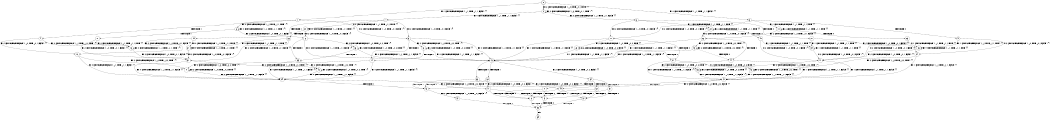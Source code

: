 digraph BCG {
size = "7, 10.5";
center = TRUE;
node [shape = circle];
0 [peripheries = 2];
0 -> 1 [label = "EX !1 !ATOMIC_EXCH_BRANCH (1, +1, TRUE, +1, 1, FALSE) !{}"];
0 -> 2 [label = "EX !2 !ATOMIC_EXCH_BRANCH (1, +0, TRUE, +0, 1, TRUE) !{}"];
0 -> 3 [label = "EX !0 !ATOMIC_EXCH_BRANCH (1, +1, TRUE, +1, 1, FALSE) !{}"];
1 -> 4 [label = "TERMINATE !1"];
1 -> 5 [label = "EX !2 !ATOMIC_EXCH_BRANCH (1, +0, TRUE, +0, 1, FALSE) !{}"];
1 -> 6 [label = "EX !0 !ATOMIC_EXCH_BRANCH (1, +1, TRUE, +1, 1, TRUE) !{}"];
2 -> 7 [label = "EX !1 !ATOMIC_EXCH_BRANCH (1, +1, TRUE, +1, 1, FALSE) !{}"];
2 -> 8 [label = "EX !0 !ATOMIC_EXCH_BRANCH (1, +1, TRUE, +1, 1, FALSE) !{}"];
2 -> 2 [label = "EX !2 !ATOMIC_EXCH_BRANCH (1, +0, TRUE, +0, 1, TRUE) !{}"];
3 -> 9 [label = "TERMINATE !0"];
3 -> 10 [label = "EX !1 !ATOMIC_EXCH_BRANCH (1, +1, TRUE, +1, 1, TRUE) !{}"];
3 -> 11 [label = "EX !2 !ATOMIC_EXCH_BRANCH (1, +0, TRUE, +0, 1, FALSE) !{}"];
4 -> 12 [label = "EX !2 !ATOMIC_EXCH_BRANCH (1, +0, TRUE, +0, 1, FALSE) !{}"];
4 -> 13 [label = "EX !0 !ATOMIC_EXCH_BRANCH (1, +1, TRUE, +1, 1, TRUE) !{}"];
5 -> 14 [label = "TERMINATE !1"];
5 -> 15 [label = "EX !0 !ATOMIC_EXCH_BRANCH (1, +1, TRUE, +1, 1, FALSE) !{}"];
5 -> 16 [label = "EX !2 !ATOMIC_EXCH_BRANCH (1, +0, TRUE, +0, 2, TRUE) !{}"];
6 -> 17 [label = "TERMINATE !1"];
6 -> 18 [label = "EX !2 !ATOMIC_EXCH_BRANCH (1, +0, TRUE, +0, 1, FALSE) !{}"];
6 -> 6 [label = "EX !0 !ATOMIC_EXCH_BRANCH (1, +1, TRUE, +1, 1, TRUE) !{}"];
7 -> 19 [label = "TERMINATE !1"];
7 -> 20 [label = "EX !0 !ATOMIC_EXCH_BRANCH (1, +1, TRUE, +1, 1, TRUE) !{}"];
7 -> 5 [label = "EX !2 !ATOMIC_EXCH_BRANCH (1, +0, TRUE, +0, 1, FALSE) !{}"];
8 -> 21 [label = "TERMINATE !0"];
8 -> 22 [label = "EX !1 !ATOMIC_EXCH_BRANCH (1, +1, TRUE, +1, 1, TRUE) !{}"];
8 -> 11 [label = "EX !2 !ATOMIC_EXCH_BRANCH (1, +0, TRUE, +0, 1, FALSE) !{}"];
9 -> 23 [label = "EX !1 !ATOMIC_EXCH_BRANCH (1, +1, TRUE, +1, 1, TRUE) !{}"];
9 -> 24 [label = "EX !2 !ATOMIC_EXCH_BRANCH (1, +0, TRUE, +0, 1, FALSE) !{}"];
10 -> 25 [label = "TERMINATE !0"];
10 -> 26 [label = "EX !2 !ATOMIC_EXCH_BRANCH (1, +0, TRUE, +0, 1, FALSE) !{}"];
10 -> 10 [label = "EX !1 !ATOMIC_EXCH_BRANCH (1, +1, TRUE, +1, 1, TRUE) !{}"];
11 -> 27 [label = "TERMINATE !0"];
11 -> 15 [label = "EX !1 !ATOMIC_EXCH_BRANCH (1, +1, TRUE, +1, 1, FALSE) !{}"];
11 -> 28 [label = "EX !2 !ATOMIC_EXCH_BRANCH (1, +0, TRUE, +0, 2, TRUE) !{}"];
12 -> 29 [label = "EX !0 !ATOMIC_EXCH_BRANCH (1, +1, TRUE, +1, 1, FALSE) !{}"];
12 -> 30 [label = "EX !2 !ATOMIC_EXCH_BRANCH (1, +0, TRUE, +0, 2, TRUE) !{}"];
13 -> 31 [label = "EX !2 !ATOMIC_EXCH_BRANCH (1, +0, TRUE, +0, 1, FALSE) !{}"];
13 -> 13 [label = "EX !0 !ATOMIC_EXCH_BRANCH (1, +1, TRUE, +1, 1, TRUE) !{}"];
14 -> 30 [label = "EX !2 !ATOMIC_EXCH_BRANCH (1, +0, TRUE, +0, 2, TRUE) !{}"];
14 -> 29 [label = "EX !0 !ATOMIC_EXCH_BRANCH (1, +1, TRUE, +1, 1, FALSE) !{}"];
15 -> 32 [label = "TERMINATE !1"];
15 -> 33 [label = "TERMINATE !0"];
15 -> 34 [label = "EX !2 !ATOMIC_EXCH_BRANCH (1, +0, TRUE, +0, 2, FALSE) !{}"];
16 -> 14 [label = "TERMINATE !1"];
16 -> 15 [label = "EX !0 !ATOMIC_EXCH_BRANCH (1, +1, TRUE, +1, 1, FALSE) !{}"];
16 -> 16 [label = "EX !2 !ATOMIC_EXCH_BRANCH (1, +0, TRUE, +0, 2, TRUE) !{}"];
17 -> 13 [label = "EX !0 !ATOMIC_EXCH_BRANCH (1, +1, TRUE, +1, 1, TRUE) !{}"];
17 -> 31 [label = "EX !2 !ATOMIC_EXCH_BRANCH (1, +0, TRUE, +0, 1, FALSE) !{}"];
18 -> 35 [label = "TERMINATE !1"];
18 -> 36 [label = "EX !2 !ATOMIC_EXCH_BRANCH (1, +0, TRUE, +0, 2, TRUE) !{}"];
18 -> 15 [label = "EX !0 !ATOMIC_EXCH_BRANCH (1, +1, TRUE, +1, 1, FALSE) !{}"];
19 -> 12 [label = "EX !2 !ATOMIC_EXCH_BRANCH (1, +0, TRUE, +0, 1, FALSE) !{}"];
19 -> 37 [label = "EX !0 !ATOMIC_EXCH_BRANCH (1, +1, TRUE, +1, 1, TRUE) !{}"];
20 -> 38 [label = "TERMINATE !1"];
20 -> 18 [label = "EX !2 !ATOMIC_EXCH_BRANCH (1, +0, TRUE, +0, 1, FALSE) !{}"];
20 -> 20 [label = "EX !0 !ATOMIC_EXCH_BRANCH (1, +1, TRUE, +1, 1, TRUE) !{}"];
21 -> 24 [label = "EX !2 !ATOMIC_EXCH_BRANCH (1, +0, TRUE, +0, 1, FALSE) !{}"];
21 -> 39 [label = "EX !1 !ATOMIC_EXCH_BRANCH (1, +1, TRUE, +1, 1, TRUE) !{}"];
22 -> 40 [label = "TERMINATE !0"];
22 -> 26 [label = "EX !2 !ATOMIC_EXCH_BRANCH (1, +0, TRUE, +0, 1, FALSE) !{}"];
22 -> 22 [label = "EX !1 !ATOMIC_EXCH_BRANCH (1, +1, TRUE, +1, 1, TRUE) !{}"];
23 -> 41 [label = "EX !2 !ATOMIC_EXCH_BRANCH (1, +0, TRUE, +0, 1, FALSE) !{}"];
23 -> 23 [label = "EX !1 !ATOMIC_EXCH_BRANCH (1, +1, TRUE, +1, 1, TRUE) !{}"];
24 -> 42 [label = "EX !1 !ATOMIC_EXCH_BRANCH (1, +1, TRUE, +1, 1, FALSE) !{}"];
24 -> 43 [label = "EX !2 !ATOMIC_EXCH_BRANCH (1, +0, TRUE, +0, 2, TRUE) !{}"];
25 -> 23 [label = "EX !1 !ATOMIC_EXCH_BRANCH (1, +1, TRUE, +1, 1, TRUE) !{}"];
25 -> 41 [label = "EX !2 !ATOMIC_EXCH_BRANCH (1, +0, TRUE, +0, 1, FALSE) !{}"];
26 -> 44 [label = "TERMINATE !0"];
26 -> 45 [label = "EX !2 !ATOMIC_EXCH_BRANCH (1, +0, TRUE, +0, 2, TRUE) !{}"];
26 -> 15 [label = "EX !1 !ATOMIC_EXCH_BRANCH (1, +1, TRUE, +1, 1, FALSE) !{}"];
27 -> 43 [label = "EX !2 !ATOMIC_EXCH_BRANCH (1, +0, TRUE, +0, 2, TRUE) !{}"];
27 -> 42 [label = "EX !1 !ATOMIC_EXCH_BRANCH (1, +1, TRUE, +1, 1, FALSE) !{}"];
28 -> 27 [label = "TERMINATE !0"];
28 -> 15 [label = "EX !1 !ATOMIC_EXCH_BRANCH (1, +1, TRUE, +1, 1, FALSE) !{}"];
28 -> 28 [label = "EX !2 !ATOMIC_EXCH_BRANCH (1, +0, TRUE, +0, 2, TRUE) !{}"];
29 -> 46 [label = "TERMINATE !0"];
29 -> 47 [label = "EX !2 !ATOMIC_EXCH_BRANCH (1, +0, TRUE, +0, 2, FALSE) !{}"];
30 -> 29 [label = "EX !0 !ATOMIC_EXCH_BRANCH (1, +1, TRUE, +1, 1, FALSE) !{}"];
30 -> 30 [label = "EX !2 !ATOMIC_EXCH_BRANCH (1, +0, TRUE, +0, 2, TRUE) !{}"];
31 -> 48 [label = "EX !2 !ATOMIC_EXCH_BRANCH (1, +0, TRUE, +0, 2, TRUE) !{}"];
31 -> 29 [label = "EX !0 !ATOMIC_EXCH_BRANCH (1, +1, TRUE, +1, 1, FALSE) !{}"];
32 -> 47 [label = "EX !2 !ATOMIC_EXCH_BRANCH (1, +0, TRUE, +0, 2, FALSE) !{}"];
32 -> 46 [label = "TERMINATE !0"];
33 -> 49 [label = "EX !2 !ATOMIC_EXCH_BRANCH (1, +0, TRUE, +0, 2, FALSE) !{}"];
33 -> 46 [label = "TERMINATE !1"];
34 -> 50 [label = "TERMINATE !1"];
34 -> 51 [label = "TERMINATE !2"];
34 -> 52 [label = "TERMINATE !0"];
35 -> 48 [label = "EX !2 !ATOMIC_EXCH_BRANCH (1, +0, TRUE, +0, 2, TRUE) !{}"];
35 -> 29 [label = "EX !0 !ATOMIC_EXCH_BRANCH (1, +1, TRUE, +1, 1, FALSE) !{}"];
36 -> 35 [label = "TERMINATE !1"];
36 -> 36 [label = "EX !2 !ATOMIC_EXCH_BRANCH (1, +0, TRUE, +0, 2, TRUE) !{}"];
36 -> 15 [label = "EX !0 !ATOMIC_EXCH_BRANCH (1, +1, TRUE, +1, 1, FALSE) !{}"];
37 -> 31 [label = "EX !2 !ATOMIC_EXCH_BRANCH (1, +0, TRUE, +0, 1, FALSE) !{}"];
37 -> 37 [label = "EX !0 !ATOMIC_EXCH_BRANCH (1, +1, TRUE, +1, 1, TRUE) !{}"];
38 -> 31 [label = "EX !2 !ATOMIC_EXCH_BRANCH (1, +0, TRUE, +0, 1, FALSE) !{}"];
38 -> 37 [label = "EX !0 !ATOMIC_EXCH_BRANCH (1, +1, TRUE, +1, 1, TRUE) !{}"];
39 -> 41 [label = "EX !2 !ATOMIC_EXCH_BRANCH (1, +0, TRUE, +0, 1, FALSE) !{}"];
39 -> 39 [label = "EX !1 !ATOMIC_EXCH_BRANCH (1, +1, TRUE, +1, 1, TRUE) !{}"];
40 -> 41 [label = "EX !2 !ATOMIC_EXCH_BRANCH (1, +0, TRUE, +0, 1, FALSE) !{}"];
40 -> 39 [label = "EX !1 !ATOMIC_EXCH_BRANCH (1, +1, TRUE, +1, 1, TRUE) !{}"];
41 -> 53 [label = "EX !2 !ATOMIC_EXCH_BRANCH (1, +0, TRUE, +0, 2, TRUE) !{}"];
41 -> 42 [label = "EX !1 !ATOMIC_EXCH_BRANCH (1, +1, TRUE, +1, 1, FALSE) !{}"];
42 -> 46 [label = "TERMINATE !1"];
42 -> 49 [label = "EX !2 !ATOMIC_EXCH_BRANCH (1, +0, TRUE, +0, 2, FALSE) !{}"];
43 -> 42 [label = "EX !1 !ATOMIC_EXCH_BRANCH (1, +1, TRUE, +1, 1, FALSE) !{}"];
43 -> 43 [label = "EX !2 !ATOMIC_EXCH_BRANCH (1, +0, TRUE, +0, 2, TRUE) !{}"];
44 -> 53 [label = "EX !2 !ATOMIC_EXCH_BRANCH (1, +0, TRUE, +0, 2, TRUE) !{}"];
44 -> 42 [label = "EX !1 !ATOMIC_EXCH_BRANCH (1, +1, TRUE, +1, 1, FALSE) !{}"];
45 -> 44 [label = "TERMINATE !0"];
45 -> 45 [label = "EX !2 !ATOMIC_EXCH_BRANCH (1, +0, TRUE, +0, 2, TRUE) !{}"];
45 -> 15 [label = "EX !1 !ATOMIC_EXCH_BRANCH (1, +1, TRUE, +1, 1, FALSE) !{}"];
46 -> 54 [label = "EX !2 !ATOMIC_EXCH_BRANCH (1, +0, TRUE, +0, 2, FALSE) !{}"];
47 -> 55 [label = "TERMINATE !2"];
47 -> 56 [label = "TERMINATE !0"];
48 -> 48 [label = "EX !2 !ATOMIC_EXCH_BRANCH (1, +0, TRUE, +0, 2, TRUE) !{}"];
48 -> 29 [label = "EX !0 !ATOMIC_EXCH_BRANCH (1, +1, TRUE, +1, 1, FALSE) !{}"];
49 -> 56 [label = "TERMINATE !1"];
49 -> 57 [label = "TERMINATE !2"];
50 -> 55 [label = "TERMINATE !2"];
50 -> 56 [label = "TERMINATE !0"];
51 -> 55 [label = "TERMINATE !1"];
51 -> 57 [label = "TERMINATE !0"];
52 -> 56 [label = "TERMINATE !1"];
52 -> 57 [label = "TERMINATE !2"];
53 -> 53 [label = "EX !2 !ATOMIC_EXCH_BRANCH (1, +0, TRUE, +0, 2, TRUE) !{}"];
53 -> 42 [label = "EX !1 !ATOMIC_EXCH_BRANCH (1, +1, TRUE, +1, 1, FALSE) !{}"];
54 -> 58 [label = "TERMINATE !2"];
55 -> 58 [label = "TERMINATE !0"];
56 -> 58 [label = "TERMINATE !2"];
57 -> 58 [label = "TERMINATE !1"];
58 -> 59 [label = "exit"];
}
